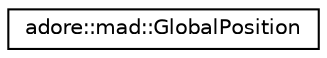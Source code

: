 digraph "Graphical Class Hierarchy"
{
 // LATEX_PDF_SIZE
  edge [fontname="Helvetica",fontsize="10",labelfontname="Helvetica",labelfontsize="10"];
  node [fontname="Helvetica",fontsize="10",shape=record];
  rankdir="LR";
  Node0 [label="adore::mad::GlobalPosition",height=0.2,width=0.4,color="black", fillcolor="white", style="filled",URL="$structadore_1_1mad_1_1GlobalPosition.html",tooltip=" "];
}
